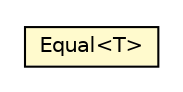 #!/usr/local/bin/dot
#
# Class diagram 
# Generated by UMLGraph version R5_6-24-gf6e263 (http://www.umlgraph.org/)
#

digraph G {
	edge [fontname="Helvetica",fontsize=10,labelfontname="Helvetica",labelfontsize=10];
	node [fontname="Helvetica",fontsize=10,shape=plaintext];
	nodesep=0.25;
	ranksep=0.5;
	// org.universAAL.ri.gateway.utils.ArraySet.Equal<T>
	c9078 [label=<<table title="org.universAAL.ri.gateway.utils.ArraySet.Equal" border="0" cellborder="1" cellspacing="0" cellpadding="2" port="p" bgcolor="lemonChiffon" href="./ArraySet.Equal.html">
		<tr><td><table border="0" cellspacing="0" cellpadding="1">
<tr><td align="center" balign="center"> Equal&lt;T&gt; </td></tr>
		</table></td></tr>
		</table>>, URL="./ArraySet.Equal.html", fontname="Helvetica", fontcolor="black", fontsize=10.0];
}

